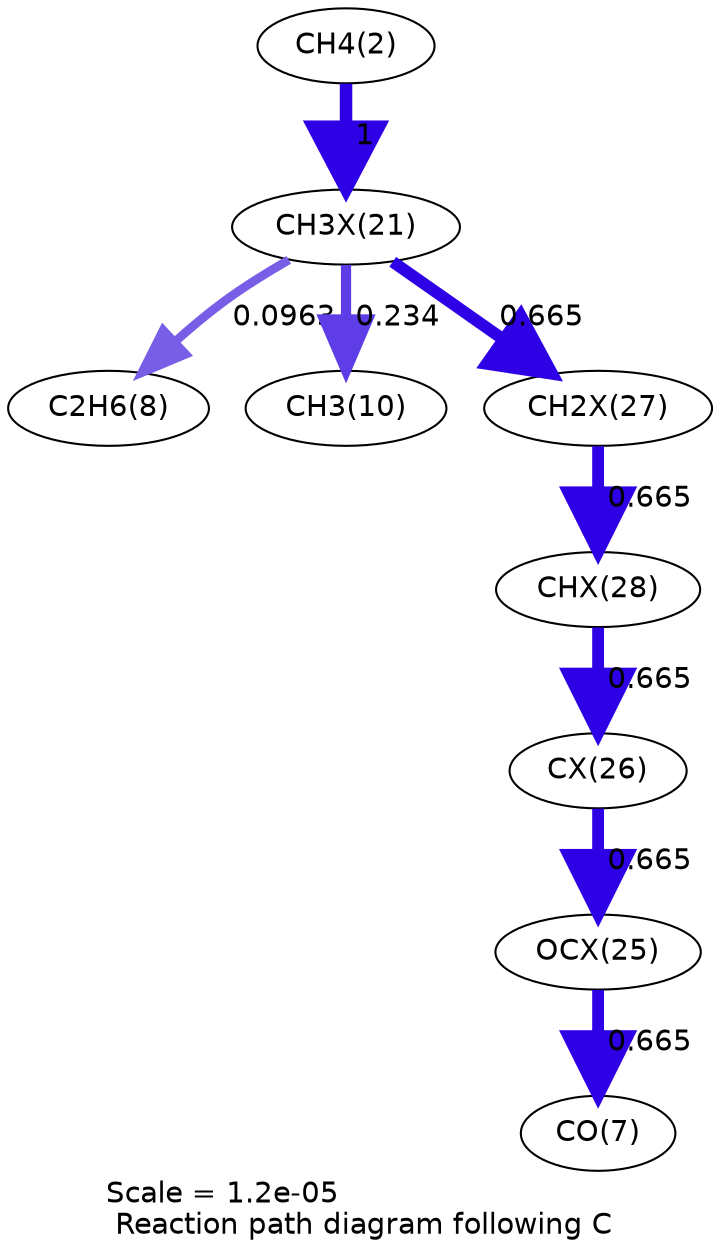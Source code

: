 digraph reaction_paths {
center=1;
s4 -> s27[fontname="Helvetica", penwidth=6, arrowsize=3, color="0.7, 1.5, 0.9"
, label=" 1"];
s27 -> s10[fontname="Helvetica", penwidth=4.23, arrowsize=2.12, color="0.7, 0.596, 0.9"
, label=" 0.0963"];
s27 -> s12[fontname="Helvetica", penwidth=4.9, arrowsize=2.45, color="0.7, 0.734, 0.9"
, label=" 0.234"];
s27 -> s33[fontname="Helvetica", penwidth=5.69, arrowsize=2.85, color="0.7, 1.17, 0.9"
, label=" 0.665"];
s33 -> s34[fontname="Helvetica", penwidth=5.69, arrowsize=2.85, color="0.7, 1.17, 0.9"
, label=" 0.665"];
s34 -> s32[fontname="Helvetica", penwidth=5.69, arrowsize=2.85, color="0.7, 1.17, 0.9"
, label=" 0.665"];
s32 -> s31[fontname="Helvetica", penwidth=5.69, arrowsize=2.85, color="0.7, 1.17, 0.9"
, label=" 0.665"];
s31 -> s9[fontname="Helvetica", penwidth=5.69, arrowsize=2.85, color="0.7, 1.17, 0.9"
, label=" 0.665"];
s4 [ fontname="Helvetica", label="CH4(2)"];
s9 [ fontname="Helvetica", label="CO(7)"];
s10 [ fontname="Helvetica", label="C2H6(8)"];
s12 [ fontname="Helvetica", label="CH3(10)"];
s27 [ fontname="Helvetica", label="CH3X(21)"];
s31 [ fontname="Helvetica", label="OCX(25)"];
s32 [ fontname="Helvetica", label="CX(26)"];
s33 [ fontname="Helvetica", label="CH2X(27)"];
s34 [ fontname="Helvetica", label="CHX(28)"];
 label = "Scale = 1.2e-05\l Reaction path diagram following C";
 fontname = "Helvetica";
}
